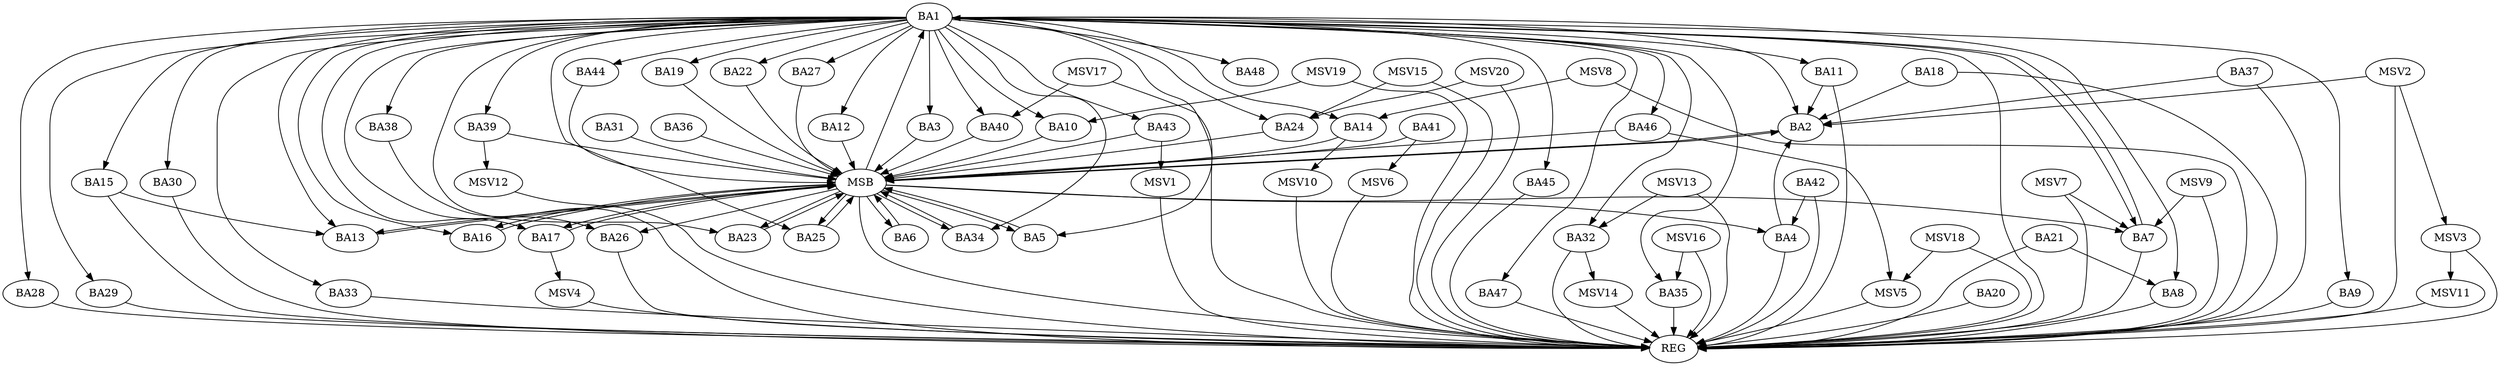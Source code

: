 strict digraph G {
  BA1 [ label="BA1" ];
  BA2 [ label="BA2" ];
  BA3 [ label="BA3" ];
  BA4 [ label="BA4" ];
  BA5 [ label="BA5" ];
  BA6 [ label="BA6" ];
  BA7 [ label="BA7" ];
  BA8 [ label="BA8" ];
  BA9 [ label="BA9" ];
  BA10 [ label="BA10" ];
  BA11 [ label="BA11" ];
  BA12 [ label="BA12" ];
  BA13 [ label="BA13" ];
  BA14 [ label="BA14" ];
  BA15 [ label="BA15" ];
  BA16 [ label="BA16" ];
  BA17 [ label="BA17" ];
  BA18 [ label="BA18" ];
  BA19 [ label="BA19" ];
  BA20 [ label="BA20" ];
  BA21 [ label="BA21" ];
  BA22 [ label="BA22" ];
  BA23 [ label="BA23" ];
  BA24 [ label="BA24" ];
  BA25 [ label="BA25" ];
  BA26 [ label="BA26" ];
  BA27 [ label="BA27" ];
  BA28 [ label="BA28" ];
  BA29 [ label="BA29" ];
  BA30 [ label="BA30" ];
  BA31 [ label="BA31" ];
  BA32 [ label="BA32" ];
  BA33 [ label="BA33" ];
  BA34 [ label="BA34" ];
  BA35 [ label="BA35" ];
  BA36 [ label="BA36" ];
  BA37 [ label="BA37" ];
  BA38 [ label="BA38" ];
  BA39 [ label="BA39" ];
  BA40 [ label="BA40" ];
  BA41 [ label="BA41" ];
  BA42 [ label="BA42" ];
  BA43 [ label="BA43" ];
  BA44 [ label="BA44" ];
  BA45 [ label="BA45" ];
  BA46 [ label="BA46" ];
  BA47 [ label="BA47" ];
  BA48 [ label="BA48" ];
  REG [ label="REG" ];
  MSB [ label="MSB" ];
  MSV1 [ label="MSV1" ];
  MSV2 [ label="MSV2" ];
  MSV3 [ label="MSV3" ];
  MSV4 [ label="MSV4" ];
  MSV5 [ label="MSV5" ];
  MSV6 [ label="MSV6" ];
  MSV7 [ label="MSV7" ];
  MSV8 [ label="MSV8" ];
  MSV9 [ label="MSV9" ];
  MSV10 [ label="MSV10" ];
  MSV11 [ label="MSV11" ];
  MSV12 [ label="MSV12" ];
  MSV13 [ label="MSV13" ];
  MSV14 [ label="MSV14" ];
  MSV15 [ label="MSV15" ];
  MSV16 [ label="MSV16" ];
  MSV17 [ label="MSV17" ];
  MSV18 [ label="MSV18" ];
  MSV19 [ label="MSV19" ];
  MSV20 [ label="MSV20" ];
  BA1 -> BA2;
  BA4 -> BA2;
  BA7 -> BA1;
  BA11 -> BA2;
  BA15 -> BA13;
  BA18 -> BA2;
  BA21 -> BA8;
  BA37 -> BA2;
  BA42 -> BA4;
  BA1 -> REG;
  BA4 -> REG;
  BA7 -> REG;
  BA8 -> REG;
  BA9 -> REG;
  BA11 -> REG;
  BA15 -> REG;
  BA18 -> REG;
  BA20 -> REG;
  BA21 -> REG;
  BA26 -> REG;
  BA28 -> REG;
  BA29 -> REG;
  BA30 -> REG;
  BA32 -> REG;
  BA33 -> REG;
  BA35 -> REG;
  BA37 -> REG;
  BA38 -> REG;
  BA42 -> REG;
  BA45 -> REG;
  BA47 -> REG;
  BA2 -> MSB;
  MSB -> BA1;
  MSB -> REG;
  BA3 -> MSB;
  BA5 -> MSB;
  BA6 -> MSB;
  MSB -> BA2;
  BA10 -> MSB;
  BA12 -> MSB;
  MSB -> BA7;
  BA13 -> MSB;
  MSB -> BA6;
  BA14 -> MSB;
  MSB -> BA13;
  BA16 -> MSB;
  BA17 -> MSB;
  BA19 -> MSB;
  BA22 -> MSB;
  BA23 -> MSB;
  MSB -> BA4;
  BA24 -> MSB;
  BA25 -> MSB;
  MSB -> BA16;
  BA27 -> MSB;
  BA31 -> MSB;
  BA34 -> MSB;
  BA36 -> MSB;
  MSB -> BA5;
  BA39 -> MSB;
  MSB -> BA17;
  BA40 -> MSB;
  MSB -> BA25;
  BA41 -> MSB;
  MSB -> BA26;
  BA43 -> MSB;
  MSB -> BA23;
  BA44 -> MSB;
  BA46 -> MSB;
  MSB -> BA34;
  BA1 -> BA14;
  BA1 -> BA30;
  BA1 -> BA15;
  BA1 -> BA19;
  BA1 -> BA39;
  BA1 -> BA13;
  BA1 -> BA25;
  BA1 -> BA28;
  BA1 -> BA8;
  BA1 -> BA23;
  BA1 -> BA22;
  BA1 -> BA24;
  BA1 -> BA27;
  BA1 -> BA48;
  BA1 -> BA40;
  BA1 -> BA7;
  BA1 -> BA29;
  BA1 -> BA11;
  BA1 -> BA34;
  BA1 -> BA16;
  BA1 -> BA47;
  BA1 -> BA32;
  BA1 -> BA45;
  BA1 -> BA3;
  BA1 -> BA17;
  BA1 -> BA26;
  BA1 -> BA46;
  BA1 -> BA44;
  BA1 -> BA33;
  BA1 -> BA10;
  BA1 -> BA35;
  BA1 -> BA9;
  BA1 -> BA38;
  BA1 -> BA5;
  BA1 -> BA43;
  BA1 -> BA12;
  BA43 -> MSV1;
  MSV1 -> REG;
  MSV2 -> BA2;
  MSV2 -> REG;
  MSV2 -> MSV3;
  MSV3 -> REG;
  BA17 -> MSV4;
  MSV4 -> REG;
  BA46 -> MSV5;
  MSV5 -> REG;
  BA41 -> MSV6;
  MSV6 -> REG;
  MSV7 -> BA7;
  MSV7 -> REG;
  MSV8 -> BA14;
  MSV8 -> REG;
  MSV9 -> BA7;
  MSV9 -> REG;
  BA14 -> MSV10;
  MSV10 -> REG;
  MSV3 -> MSV11;
  MSV11 -> REG;
  BA39 -> MSV12;
  MSV12 -> REG;
  MSV13 -> BA32;
  MSV13 -> REG;
  BA32 -> MSV14;
  MSV14 -> REG;
  MSV15 -> BA24;
  MSV15 -> REG;
  MSV16 -> BA35;
  MSV16 -> REG;
  MSV17 -> BA40;
  MSV17 -> REG;
  MSV18 -> MSV5;
  MSV18 -> REG;
  MSV19 -> BA10;
  MSV19 -> REG;
  MSV20 -> BA24;
  MSV20 -> REG;
}
